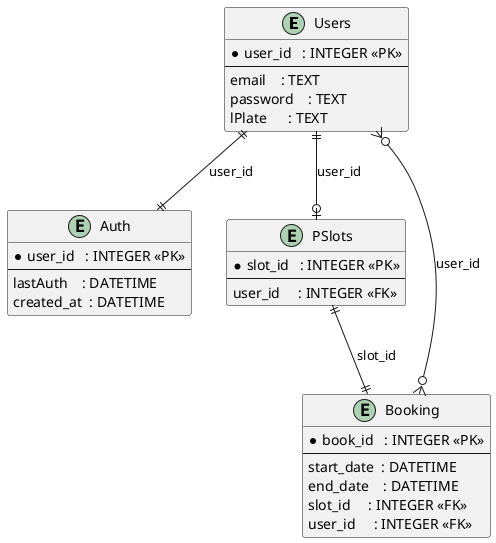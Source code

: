 @startuml database

entity "Users" as users {
    * user_id   : INTEGER <<PK>>
    --
    email    : TEXT
    password    : TEXT
    lPlate      : TEXT
}

entity "Auth" as auth {
    * user_id   : INTEGER <<PK>>
    --
    lastAuth    : DATETIME
    created_at  : DATETIME
}

entity "PSlots" as pSlots {
    * slot_id   : INTEGER <<PK>>
    --
    user_id     : INTEGER <<FK>>
}

entity "Booking" as booking {
    * book_id   : INTEGER <<PK>>
    --
    start_date  : DATETIME
    end_date    : DATETIME
    slot_id     : INTEGER <<FK>>
    user_id     : INTEGER <<FK>>
}

users ||--o| pSlots : "user_id"
users }o--o{ booking : "user_id"
users ||--|| auth   : "user_id"
pSlots ||--|| booking : "slot_id"
@enduml